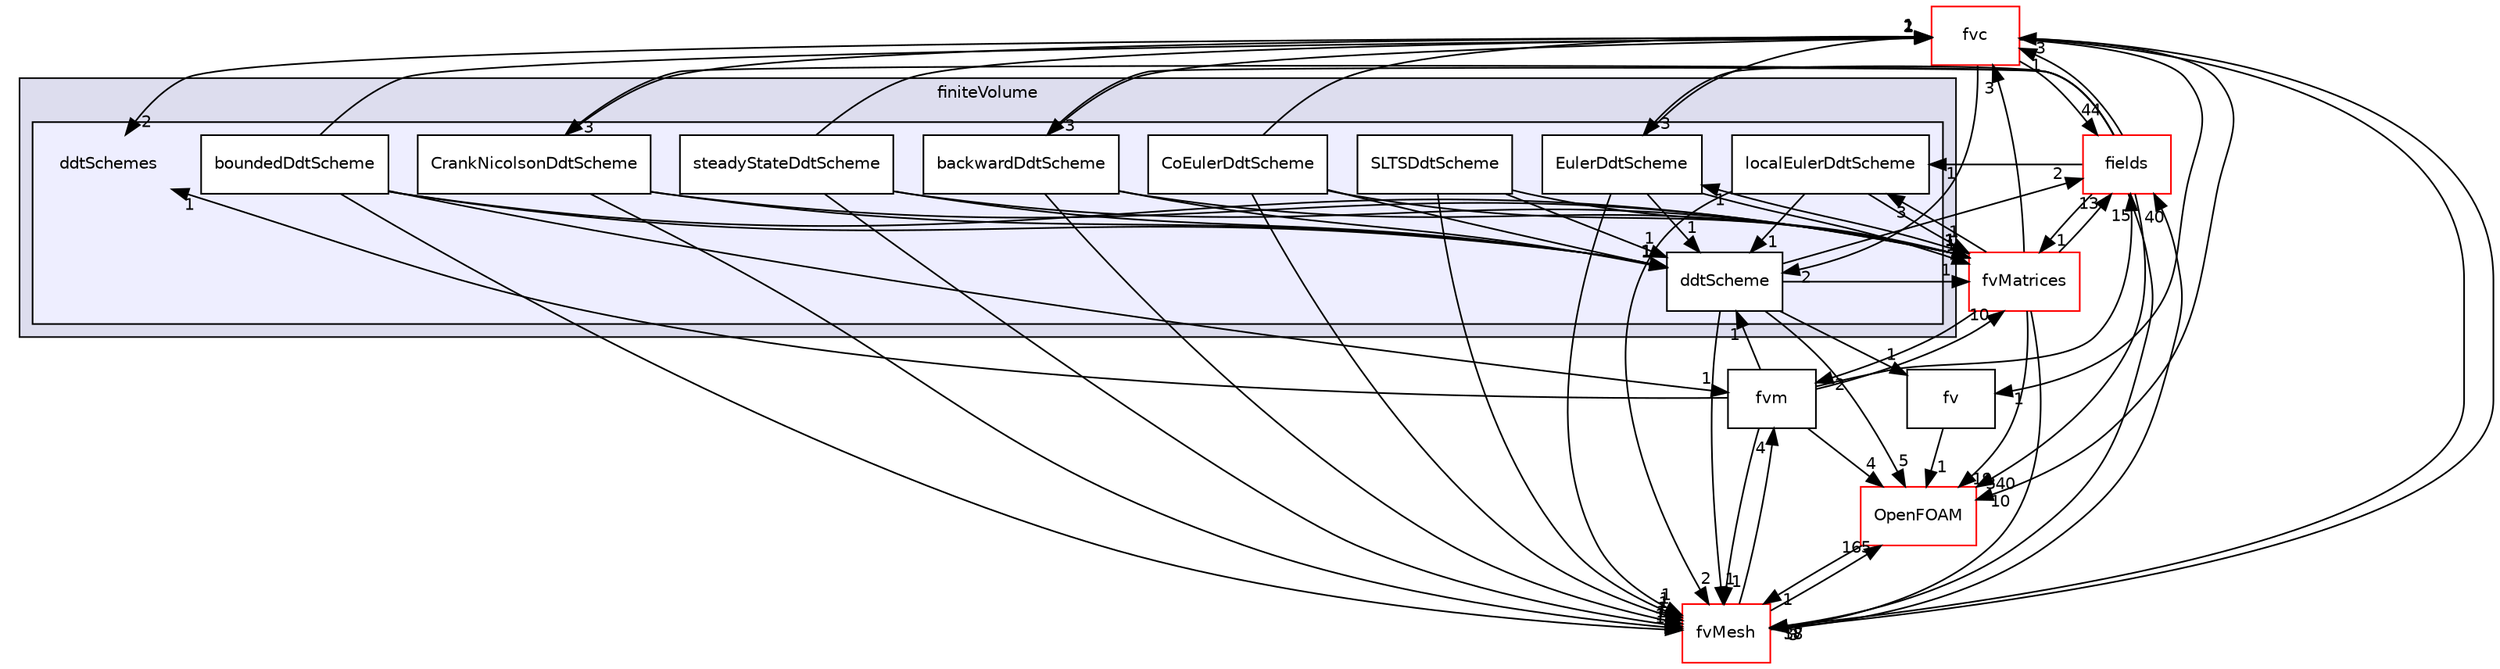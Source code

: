 digraph "src/finiteVolume/finiteVolume/ddtSchemes" {
  bgcolor=transparent;
  compound=true
  node [ fontsize="10", fontname="Helvetica"];
  edge [ labelfontsize="10", labelfontname="Helvetica"];
  subgraph clusterdir_2ea871e4defbdbd60808750cae643c63 {
    graph [ bgcolor="#ddddee", pencolor="black", label="finiteVolume" fontname="Helvetica", fontsize="10", URL="dir_2ea871e4defbdbd60808750cae643c63.html"]
  subgraph clusterdir_91771073560c986101bf22be7764122a {
    graph [ bgcolor="#eeeeff", pencolor="black", label="" URL="dir_91771073560c986101bf22be7764122a.html"];
    dir_91771073560c986101bf22be7764122a [shape=plaintext label="ddtSchemes"];
    dir_08c818630abe9d00a6afc6bc02f1f80c [shape=box label="backwardDdtScheme" color="black" fillcolor="white" style="filled" URL="dir_08c818630abe9d00a6afc6bc02f1f80c.html"];
    dir_56e52f19caa73b2e3de028c9a3e926b1 [shape=box label="boundedDdtScheme" color="black" fillcolor="white" style="filled" URL="dir_56e52f19caa73b2e3de028c9a3e926b1.html"];
    dir_319e35742be97dd39dc64120b058bf02 [shape=box label="CoEulerDdtScheme" color="black" fillcolor="white" style="filled" URL="dir_319e35742be97dd39dc64120b058bf02.html"];
    dir_c42ffc2f289abbfd0f9c65c0fcb779dc [shape=box label="CrankNicolsonDdtScheme" color="black" fillcolor="white" style="filled" URL="dir_c42ffc2f289abbfd0f9c65c0fcb779dc.html"];
    dir_20931bf3fe2fda4520b5e1e32c247b67 [shape=box label="ddtScheme" color="black" fillcolor="white" style="filled" URL="dir_20931bf3fe2fda4520b5e1e32c247b67.html"];
    dir_f4ccf35de6bcca51a8ca98e5abc2b595 [shape=box label="EulerDdtScheme" color="black" fillcolor="white" style="filled" URL="dir_f4ccf35de6bcca51a8ca98e5abc2b595.html"];
    dir_d800c8d51f8e7365331d5bb9a47a5956 [shape=box label="localEulerDdtScheme" color="black" fillcolor="white" style="filled" URL="dir_d800c8d51f8e7365331d5bb9a47a5956.html"];
    dir_6051d7c2c413b330ec2970ce4912bfde [shape=box label="SLTSDdtScheme" color="black" fillcolor="white" style="filled" URL="dir_6051d7c2c413b330ec2970ce4912bfde.html"];
    dir_8fdc481de4f2838cc0a01adc2bdcc2ca [shape=box label="steadyStateDdtScheme" color="black" fillcolor="white" style="filled" URL="dir_8fdc481de4f2838cc0a01adc2bdcc2ca.html"];
  }
  }
  dir_25ab4a83a983f7bb7a38b7f63bb141b7 [shape=box label="fields" color="red" URL="dir_25ab4a83a983f7bb7a38b7f63bb141b7.html"];
  dir_f4030f3362933683136e1dae328f10c0 [shape=box label="fvc" color="red" URL="dir_f4030f3362933683136e1dae328f10c0.html"];
  dir_c382fa095c9c33d8673c0dd60aaef275 [shape=box label="fvMesh" color="red" URL="dir_c382fa095c9c33d8673c0dd60aaef275.html"];
  dir_c5473ff19b20e6ec4dfe5c310b3778a8 [shape=box label="OpenFOAM" color="red" URL="dir_c5473ff19b20e6ec4dfe5c310b3778a8.html"];
  dir_0096c9c8cdcbf8f4884c37173134f444 [shape=box label="fv" URL="dir_0096c9c8cdcbf8f4884c37173134f444.html"];
  dir_5d57e3901430bcc99a7ddac11a899224 [shape=box label="fvMatrices" color="red" URL="dir_5d57e3901430bcc99a7ddac11a899224.html"];
  dir_48d41922e6f759406a92bd9d32d963a4 [shape=box label="fvm" URL="dir_48d41922e6f759406a92bd9d32d963a4.html"];
  dir_f4ccf35de6bcca51a8ca98e5abc2b595->dir_f4030f3362933683136e1dae328f10c0 [headlabel="1", labeldistance=1.5 headhref="dir_001074_001082.html"];
  dir_f4ccf35de6bcca51a8ca98e5abc2b595->dir_c382fa095c9c33d8673c0dd60aaef275 [headlabel="1", labeldistance=1.5 headhref="dir_001074_001119.html"];
  dir_f4ccf35de6bcca51a8ca98e5abc2b595->dir_20931bf3fe2fda4520b5e1e32c247b67 [headlabel="1", labeldistance=1.5 headhref="dir_001074_001073.html"];
  dir_f4ccf35de6bcca51a8ca98e5abc2b595->dir_5d57e3901430bcc99a7ddac11a899224 [headlabel="1", labeldistance=1.5 headhref="dir_001074_001111.html"];
  dir_319e35742be97dd39dc64120b058bf02->dir_f4030f3362933683136e1dae328f10c0 [headlabel="1", labeldistance=1.5 headhref="dir_001071_001082.html"];
  dir_319e35742be97dd39dc64120b058bf02->dir_c382fa095c9c33d8673c0dd60aaef275 [headlabel="1", labeldistance=1.5 headhref="dir_001071_001119.html"];
  dir_319e35742be97dd39dc64120b058bf02->dir_20931bf3fe2fda4520b5e1e32c247b67 [headlabel="1", labeldistance=1.5 headhref="dir_001071_001073.html"];
  dir_319e35742be97dd39dc64120b058bf02->dir_5d57e3901430bcc99a7ddac11a899224 [headlabel="1", labeldistance=1.5 headhref="dir_001071_001111.html"];
  dir_25ab4a83a983f7bb7a38b7f63bb141b7->dir_f4ccf35de6bcca51a8ca98e5abc2b595 [headlabel="3", labeldistance=1.5 headhref="dir_000931_001074.html"];
  dir_25ab4a83a983f7bb7a38b7f63bb141b7->dir_c42ffc2f289abbfd0f9c65c0fcb779dc [headlabel="3", labeldistance=1.5 headhref="dir_000931_001072.html"];
  dir_25ab4a83a983f7bb7a38b7f63bb141b7->dir_f4030f3362933683136e1dae328f10c0 [headlabel="1", labeldistance=1.5 headhref="dir_000931_001082.html"];
  dir_25ab4a83a983f7bb7a38b7f63bb141b7->dir_d800c8d51f8e7365331d5bb9a47a5956 [headlabel="1", labeldistance=1.5 headhref="dir_000931_001075.html"];
  dir_25ab4a83a983f7bb7a38b7f63bb141b7->dir_c382fa095c9c33d8673c0dd60aaef275 [headlabel="37", labeldistance=1.5 headhref="dir_000931_001119.html"];
  dir_25ab4a83a983f7bb7a38b7f63bb141b7->dir_c5473ff19b20e6ec4dfe5c310b3778a8 [headlabel="340", labeldistance=1.5 headhref="dir_000931_001950.html"];
  dir_25ab4a83a983f7bb7a38b7f63bb141b7->dir_08c818630abe9d00a6afc6bc02f1f80c [headlabel="3", labeldistance=1.5 headhref="dir_000931_001069.html"];
  dir_25ab4a83a983f7bb7a38b7f63bb141b7->dir_5d57e3901430bcc99a7ddac11a899224 [headlabel="1", labeldistance=1.5 headhref="dir_000931_001111.html"];
  dir_c42ffc2f289abbfd0f9c65c0fcb779dc->dir_f4030f3362933683136e1dae328f10c0 [headlabel="1", labeldistance=1.5 headhref="dir_001072_001082.html"];
  dir_c42ffc2f289abbfd0f9c65c0fcb779dc->dir_c382fa095c9c33d8673c0dd60aaef275 [headlabel="1", labeldistance=1.5 headhref="dir_001072_001119.html"];
  dir_c42ffc2f289abbfd0f9c65c0fcb779dc->dir_20931bf3fe2fda4520b5e1e32c247b67 [headlabel="1", labeldistance=1.5 headhref="dir_001072_001073.html"];
  dir_c42ffc2f289abbfd0f9c65c0fcb779dc->dir_5d57e3901430bcc99a7ddac11a899224 [headlabel="1", labeldistance=1.5 headhref="dir_001072_001111.html"];
  dir_f4030f3362933683136e1dae328f10c0->dir_25ab4a83a983f7bb7a38b7f63bb141b7 [headlabel="44", labeldistance=1.5 headhref="dir_001082_000931.html"];
  dir_f4030f3362933683136e1dae328f10c0->dir_91771073560c986101bf22be7764122a [headlabel="2", labeldistance=1.5 headhref="dir_001082_001068.html"];
  dir_f4030f3362933683136e1dae328f10c0->dir_c382fa095c9c33d8673c0dd60aaef275 [headlabel="18", labeldistance=1.5 headhref="dir_001082_001119.html"];
  dir_f4030f3362933683136e1dae328f10c0->dir_c5473ff19b20e6ec4dfe5c310b3778a8 [headlabel="10", labeldistance=1.5 headhref="dir_001082_001950.html"];
  dir_f4030f3362933683136e1dae328f10c0->dir_20931bf3fe2fda4520b5e1e32c247b67 [headlabel="2", labeldistance=1.5 headhref="dir_001082_001073.html"];
  dir_f4030f3362933683136e1dae328f10c0->dir_0096c9c8cdcbf8f4884c37173134f444 [headlabel="1", labeldistance=1.5 headhref="dir_001082_001081.html"];
  dir_8fdc481de4f2838cc0a01adc2bdcc2ca->dir_f4030f3362933683136e1dae328f10c0 [headlabel="1", labeldistance=1.5 headhref="dir_001077_001082.html"];
  dir_8fdc481de4f2838cc0a01adc2bdcc2ca->dir_c382fa095c9c33d8673c0dd60aaef275 [headlabel="1", labeldistance=1.5 headhref="dir_001077_001119.html"];
  dir_8fdc481de4f2838cc0a01adc2bdcc2ca->dir_20931bf3fe2fda4520b5e1e32c247b67 [headlabel="1", labeldistance=1.5 headhref="dir_001077_001073.html"];
  dir_8fdc481de4f2838cc0a01adc2bdcc2ca->dir_5d57e3901430bcc99a7ddac11a899224 [headlabel="1", labeldistance=1.5 headhref="dir_001077_001111.html"];
  dir_d800c8d51f8e7365331d5bb9a47a5956->dir_c382fa095c9c33d8673c0dd60aaef275 [headlabel="2", labeldistance=1.5 headhref="dir_001075_001119.html"];
  dir_d800c8d51f8e7365331d5bb9a47a5956->dir_20931bf3fe2fda4520b5e1e32c247b67 [headlabel="1", labeldistance=1.5 headhref="dir_001075_001073.html"];
  dir_d800c8d51f8e7365331d5bb9a47a5956->dir_5d57e3901430bcc99a7ddac11a899224 [headlabel="1", labeldistance=1.5 headhref="dir_001075_001111.html"];
  dir_c382fa095c9c33d8673c0dd60aaef275->dir_25ab4a83a983f7bb7a38b7f63bb141b7 [headlabel="40", labeldistance=1.5 headhref="dir_001119_000931.html"];
  dir_c382fa095c9c33d8673c0dd60aaef275->dir_f4030f3362933683136e1dae328f10c0 [headlabel="3", labeldistance=1.5 headhref="dir_001119_001082.html"];
  dir_c382fa095c9c33d8673c0dd60aaef275->dir_c5473ff19b20e6ec4dfe5c310b3778a8 [headlabel="165", labeldistance=1.5 headhref="dir_001119_001950.html"];
  dir_c382fa095c9c33d8673c0dd60aaef275->dir_48d41922e6f759406a92bd9d32d963a4 [headlabel="4", labeldistance=1.5 headhref="dir_001119_001084.html"];
  dir_c5473ff19b20e6ec4dfe5c310b3778a8->dir_c382fa095c9c33d8673c0dd60aaef275 [headlabel="1", labeldistance=1.5 headhref="dir_001950_001119.html"];
  dir_56e52f19caa73b2e3de028c9a3e926b1->dir_f4030f3362933683136e1dae328f10c0 [headlabel="2", labeldistance=1.5 headhref="dir_001070_001082.html"];
  dir_56e52f19caa73b2e3de028c9a3e926b1->dir_c382fa095c9c33d8673c0dd60aaef275 [headlabel="1", labeldistance=1.5 headhref="dir_001070_001119.html"];
  dir_56e52f19caa73b2e3de028c9a3e926b1->dir_20931bf3fe2fda4520b5e1e32c247b67 [headlabel="1", labeldistance=1.5 headhref="dir_001070_001073.html"];
  dir_56e52f19caa73b2e3de028c9a3e926b1->dir_5d57e3901430bcc99a7ddac11a899224 [headlabel="1", labeldistance=1.5 headhref="dir_001070_001111.html"];
  dir_56e52f19caa73b2e3de028c9a3e926b1->dir_48d41922e6f759406a92bd9d32d963a4 [headlabel="1", labeldistance=1.5 headhref="dir_001070_001084.html"];
  dir_20931bf3fe2fda4520b5e1e32c247b67->dir_25ab4a83a983f7bb7a38b7f63bb141b7 [headlabel="2", labeldistance=1.5 headhref="dir_001073_000931.html"];
  dir_20931bf3fe2fda4520b5e1e32c247b67->dir_c382fa095c9c33d8673c0dd60aaef275 [headlabel="1", labeldistance=1.5 headhref="dir_001073_001119.html"];
  dir_20931bf3fe2fda4520b5e1e32c247b67->dir_c5473ff19b20e6ec4dfe5c310b3778a8 [headlabel="5", labeldistance=1.5 headhref="dir_001073_001950.html"];
  dir_20931bf3fe2fda4520b5e1e32c247b67->dir_0096c9c8cdcbf8f4884c37173134f444 [headlabel="1", labeldistance=1.5 headhref="dir_001073_001081.html"];
  dir_20931bf3fe2fda4520b5e1e32c247b67->dir_5d57e3901430bcc99a7ddac11a899224 [headlabel="1", labeldistance=1.5 headhref="dir_001073_001111.html"];
  dir_08c818630abe9d00a6afc6bc02f1f80c->dir_f4030f3362933683136e1dae328f10c0 [headlabel="1", labeldistance=1.5 headhref="dir_001069_001082.html"];
  dir_08c818630abe9d00a6afc6bc02f1f80c->dir_c382fa095c9c33d8673c0dd60aaef275 [headlabel="1", labeldistance=1.5 headhref="dir_001069_001119.html"];
  dir_08c818630abe9d00a6afc6bc02f1f80c->dir_20931bf3fe2fda4520b5e1e32c247b67 [headlabel="1", labeldistance=1.5 headhref="dir_001069_001073.html"];
  dir_08c818630abe9d00a6afc6bc02f1f80c->dir_5d57e3901430bcc99a7ddac11a899224 [headlabel="1", labeldistance=1.5 headhref="dir_001069_001111.html"];
  dir_0096c9c8cdcbf8f4884c37173134f444->dir_c5473ff19b20e6ec4dfe5c310b3778a8 [headlabel="1", labeldistance=1.5 headhref="dir_001081_001950.html"];
  dir_5d57e3901430bcc99a7ddac11a899224->dir_f4ccf35de6bcca51a8ca98e5abc2b595 [headlabel="1", labeldistance=1.5 headhref="dir_001111_001074.html"];
  dir_5d57e3901430bcc99a7ddac11a899224->dir_25ab4a83a983f7bb7a38b7f63bb141b7 [headlabel="13", labeldistance=1.5 headhref="dir_001111_000931.html"];
  dir_5d57e3901430bcc99a7ddac11a899224->dir_f4030f3362933683136e1dae328f10c0 [headlabel="3", labeldistance=1.5 headhref="dir_001111_001082.html"];
  dir_5d57e3901430bcc99a7ddac11a899224->dir_d800c8d51f8e7365331d5bb9a47a5956 [headlabel="3", labeldistance=1.5 headhref="dir_001111_001075.html"];
  dir_5d57e3901430bcc99a7ddac11a899224->dir_c382fa095c9c33d8673c0dd60aaef275 [headlabel="3", labeldistance=1.5 headhref="dir_001111_001119.html"];
  dir_5d57e3901430bcc99a7ddac11a899224->dir_c5473ff19b20e6ec4dfe5c310b3778a8 [headlabel="19", labeldistance=1.5 headhref="dir_001111_001950.html"];
  dir_5d57e3901430bcc99a7ddac11a899224->dir_48d41922e6f759406a92bd9d32d963a4 [headlabel="2", labeldistance=1.5 headhref="dir_001111_001084.html"];
  dir_6051d7c2c413b330ec2970ce4912bfde->dir_c382fa095c9c33d8673c0dd60aaef275 [headlabel="1", labeldistance=1.5 headhref="dir_001076_001119.html"];
  dir_6051d7c2c413b330ec2970ce4912bfde->dir_20931bf3fe2fda4520b5e1e32c247b67 [headlabel="1", labeldistance=1.5 headhref="dir_001076_001073.html"];
  dir_6051d7c2c413b330ec2970ce4912bfde->dir_5d57e3901430bcc99a7ddac11a899224 [headlabel="1", labeldistance=1.5 headhref="dir_001076_001111.html"];
  dir_48d41922e6f759406a92bd9d32d963a4->dir_25ab4a83a983f7bb7a38b7f63bb141b7 [headlabel="15", labeldistance=1.5 headhref="dir_001084_000931.html"];
  dir_48d41922e6f759406a92bd9d32d963a4->dir_91771073560c986101bf22be7764122a [headlabel="1", labeldistance=1.5 headhref="dir_001084_001068.html"];
  dir_48d41922e6f759406a92bd9d32d963a4->dir_c382fa095c9c33d8673c0dd60aaef275 [headlabel="1", labeldistance=1.5 headhref="dir_001084_001119.html"];
  dir_48d41922e6f759406a92bd9d32d963a4->dir_c5473ff19b20e6ec4dfe5c310b3778a8 [headlabel="4", labeldistance=1.5 headhref="dir_001084_001950.html"];
  dir_48d41922e6f759406a92bd9d32d963a4->dir_20931bf3fe2fda4520b5e1e32c247b67 [headlabel="1", labeldistance=1.5 headhref="dir_001084_001073.html"];
  dir_48d41922e6f759406a92bd9d32d963a4->dir_5d57e3901430bcc99a7ddac11a899224 [headlabel="10", labeldistance=1.5 headhref="dir_001084_001111.html"];
}
